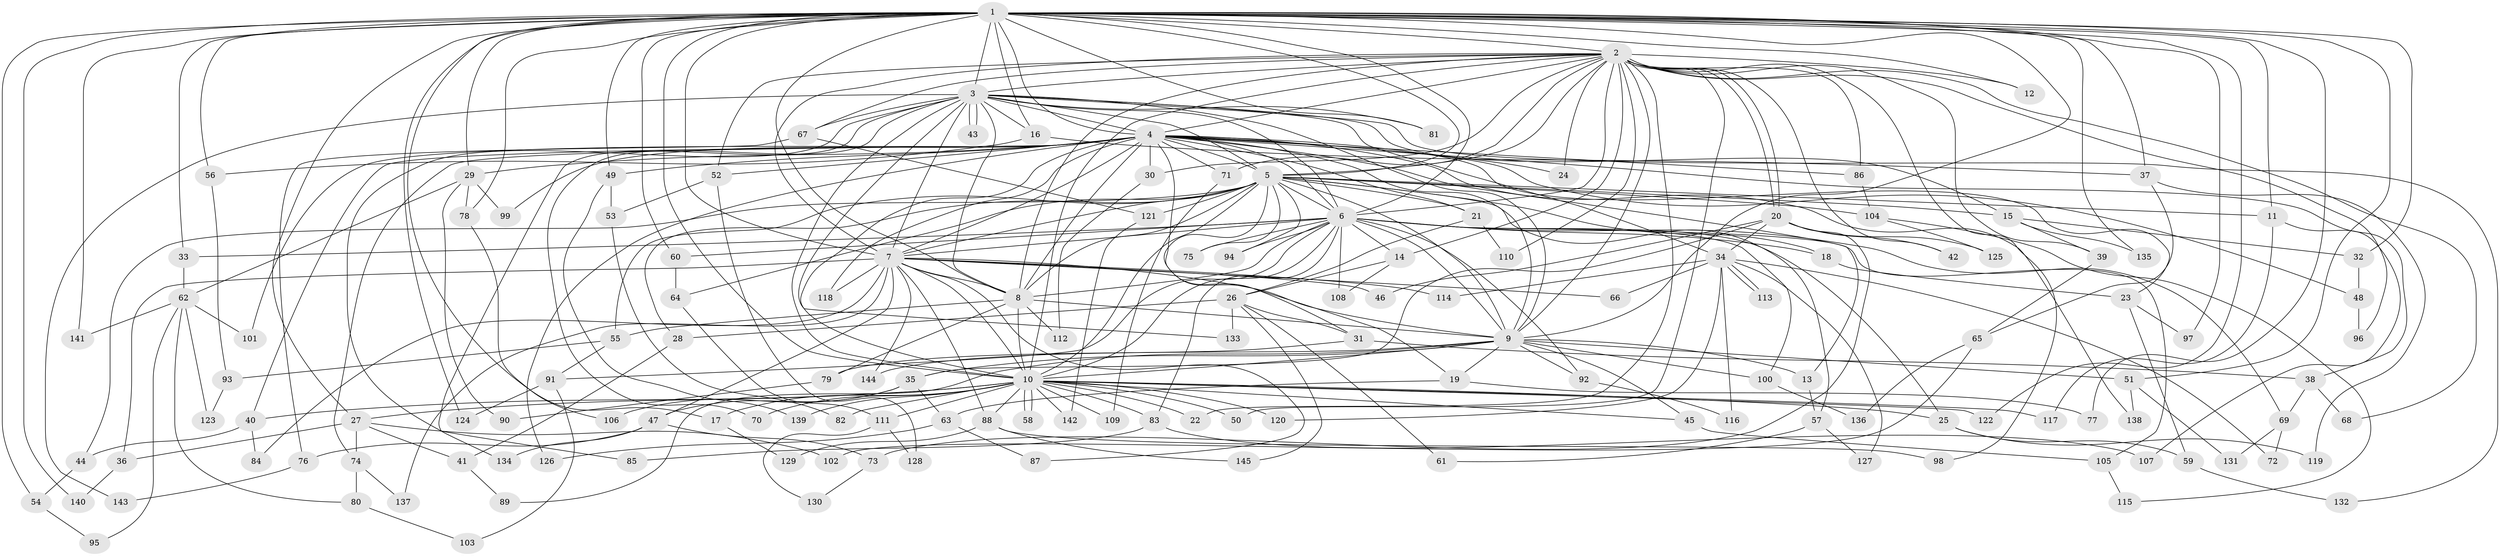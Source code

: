 // coarse degree distribution, {19: 0.033707865168539325, 28: 0.011235955056179775, 21: 0.011235955056179775, 26: 0.011235955056179775, 6: 0.011235955056179775, 3: 0.2696629213483146, 5: 0.06741573033707865, 2: 0.1797752808988764, 7: 0.033707865168539325, 25: 0.011235955056179775, 4: 0.29213483146067415, 1: 0.033707865168539325, 20: 0.011235955056179775, 9: 0.011235955056179775, 18: 0.011235955056179775}
// Generated by graph-tools (version 1.1) at 2025/36/03/04/25 23:36:34]
// undirected, 145 vertices, 315 edges
graph export_dot {
  node [color=gray90,style=filled];
  1;
  2;
  3;
  4;
  5;
  6;
  7;
  8;
  9;
  10;
  11;
  12;
  13;
  14;
  15;
  16;
  17;
  18;
  19;
  20;
  21;
  22;
  23;
  24;
  25;
  26;
  27;
  28;
  29;
  30;
  31;
  32;
  33;
  34;
  35;
  36;
  37;
  38;
  39;
  40;
  41;
  42;
  43;
  44;
  45;
  46;
  47;
  48;
  49;
  50;
  51;
  52;
  53;
  54;
  55;
  56;
  57;
  58;
  59;
  60;
  61;
  62;
  63;
  64;
  65;
  66;
  67;
  68;
  69;
  70;
  71;
  72;
  73;
  74;
  75;
  76;
  77;
  78;
  79;
  80;
  81;
  82;
  83;
  84;
  85;
  86;
  87;
  88;
  89;
  90;
  91;
  92;
  93;
  94;
  95;
  96;
  97;
  98;
  99;
  100;
  101;
  102;
  103;
  104;
  105;
  106;
  107;
  108;
  109;
  110;
  111;
  112;
  113;
  114;
  115;
  116;
  117;
  118;
  119;
  120;
  121;
  122;
  123;
  124;
  125;
  126;
  127;
  128;
  129;
  130;
  131;
  132;
  133;
  134;
  135;
  136;
  137;
  138;
  139;
  140;
  141;
  142;
  143;
  144;
  145;
  1 -- 2;
  1 -- 3;
  1 -- 4;
  1 -- 5;
  1 -- 6;
  1 -- 7;
  1 -- 8;
  1 -- 9;
  1 -- 10;
  1 -- 11;
  1 -- 12;
  1 -- 16;
  1 -- 17;
  1 -- 27;
  1 -- 29;
  1 -- 32;
  1 -- 33;
  1 -- 37;
  1 -- 49;
  1 -- 51;
  1 -- 54;
  1 -- 56;
  1 -- 60;
  1 -- 77;
  1 -- 78;
  1 -- 81;
  1 -- 97;
  1 -- 122;
  1 -- 124;
  1 -- 135;
  1 -- 140;
  1 -- 141;
  2 -- 3;
  2 -- 4;
  2 -- 5;
  2 -- 6;
  2 -- 7;
  2 -- 8;
  2 -- 9;
  2 -- 10;
  2 -- 12;
  2 -- 14;
  2 -- 20;
  2 -- 20;
  2 -- 22;
  2 -- 24;
  2 -- 30;
  2 -- 39;
  2 -- 42;
  2 -- 50;
  2 -- 52;
  2 -- 67;
  2 -- 68;
  2 -- 71;
  2 -- 86;
  2 -- 96;
  2 -- 98;
  2 -- 110;
  3 -- 4;
  3 -- 5;
  3 -- 6;
  3 -- 7;
  3 -- 8;
  3 -- 9;
  3 -- 10;
  3 -- 15;
  3 -- 16;
  3 -- 34;
  3 -- 43;
  3 -- 43;
  3 -- 67;
  3 -- 70;
  3 -- 81;
  3 -- 85;
  3 -- 132;
  3 -- 133;
  3 -- 134;
  3 -- 143;
  4 -- 5;
  4 -- 6;
  4 -- 7;
  4 -- 8;
  4 -- 9;
  4 -- 10;
  4 -- 13;
  4 -- 19;
  4 -- 21;
  4 -- 23;
  4 -- 24;
  4 -- 29;
  4 -- 30;
  4 -- 38;
  4 -- 40;
  4 -- 48;
  4 -- 49;
  4 -- 52;
  4 -- 71;
  4 -- 74;
  4 -- 86;
  4 -- 99;
  4 -- 101;
  4 -- 118;
  4 -- 126;
  4 -- 138;
  5 -- 6;
  5 -- 7;
  5 -- 8;
  5 -- 9;
  5 -- 10;
  5 -- 11;
  5 -- 15;
  5 -- 18;
  5 -- 21;
  5 -- 28;
  5 -- 31;
  5 -- 44;
  5 -- 55;
  5 -- 57;
  5 -- 64;
  5 -- 75;
  5 -- 94;
  5 -- 104;
  5 -- 121;
  6 -- 7;
  6 -- 8;
  6 -- 9;
  6 -- 10;
  6 -- 14;
  6 -- 18;
  6 -- 25;
  6 -- 33;
  6 -- 60;
  6 -- 69;
  6 -- 75;
  6 -- 83;
  6 -- 91;
  6 -- 92;
  6 -- 94;
  6 -- 100;
  6 -- 105;
  6 -- 108;
  7 -- 8;
  7 -- 9;
  7 -- 10;
  7 -- 36;
  7 -- 46;
  7 -- 47;
  7 -- 66;
  7 -- 84;
  7 -- 87;
  7 -- 88;
  7 -- 114;
  7 -- 118;
  7 -- 137;
  7 -- 144;
  8 -- 9;
  8 -- 10;
  8 -- 55;
  8 -- 79;
  8 -- 112;
  9 -- 10;
  9 -- 13;
  9 -- 19;
  9 -- 35;
  9 -- 45;
  9 -- 51;
  9 -- 89;
  9 -- 92;
  9 -- 100;
  9 -- 144;
  10 -- 17;
  10 -- 22;
  10 -- 25;
  10 -- 27;
  10 -- 40;
  10 -- 45;
  10 -- 50;
  10 -- 58;
  10 -- 58;
  10 -- 70;
  10 -- 82;
  10 -- 83;
  10 -- 88;
  10 -- 109;
  10 -- 111;
  10 -- 117;
  10 -- 120;
  10 -- 122;
  10 -- 139;
  10 -- 142;
  11 -- 107;
  11 -- 117;
  13 -- 57;
  14 -- 26;
  14 -- 108;
  15 -- 32;
  15 -- 39;
  15 -- 135;
  16 -- 37;
  16 -- 56;
  17 -- 129;
  18 -- 23;
  19 -- 63;
  19 -- 77;
  20 -- 34;
  20 -- 35;
  20 -- 42;
  20 -- 46;
  20 -- 73;
  20 -- 125;
  21 -- 26;
  21 -- 110;
  23 -- 59;
  23 -- 97;
  25 -- 59;
  25 -- 119;
  26 -- 28;
  26 -- 31;
  26 -- 61;
  26 -- 133;
  26 -- 145;
  27 -- 36;
  27 -- 41;
  27 -- 74;
  27 -- 102;
  28 -- 41;
  29 -- 62;
  29 -- 78;
  29 -- 90;
  29 -- 99;
  30 -- 112;
  31 -- 38;
  31 -- 79;
  32 -- 48;
  33 -- 62;
  34 -- 66;
  34 -- 72;
  34 -- 113;
  34 -- 113;
  34 -- 114;
  34 -- 116;
  34 -- 120;
  34 -- 127;
  35 -- 47;
  35 -- 63;
  35 -- 106;
  36 -- 140;
  37 -- 65;
  37 -- 119;
  38 -- 68;
  38 -- 69;
  39 -- 65;
  40 -- 44;
  40 -- 84;
  41 -- 89;
  44 -- 54;
  45 -- 105;
  47 -- 73;
  47 -- 76;
  47 -- 134;
  48 -- 96;
  49 -- 53;
  49 -- 139;
  51 -- 131;
  51 -- 138;
  52 -- 53;
  52 -- 128;
  53 -- 82;
  54 -- 95;
  55 -- 91;
  55 -- 93;
  56 -- 93;
  57 -- 61;
  57 -- 127;
  59 -- 132;
  60 -- 64;
  62 -- 80;
  62 -- 95;
  62 -- 101;
  62 -- 123;
  62 -- 141;
  63 -- 87;
  63 -- 126;
  64 -- 111;
  65 -- 102;
  65 -- 136;
  67 -- 76;
  67 -- 121;
  69 -- 72;
  69 -- 131;
  71 -- 109;
  73 -- 130;
  74 -- 80;
  74 -- 137;
  76 -- 143;
  78 -- 106;
  79 -- 90;
  80 -- 103;
  83 -- 85;
  83 -- 107;
  86 -- 104;
  88 -- 98;
  88 -- 129;
  88 -- 145;
  91 -- 103;
  91 -- 124;
  92 -- 116;
  93 -- 123;
  100 -- 136;
  104 -- 115;
  104 -- 125;
  105 -- 115;
  111 -- 128;
  111 -- 130;
  121 -- 142;
}
